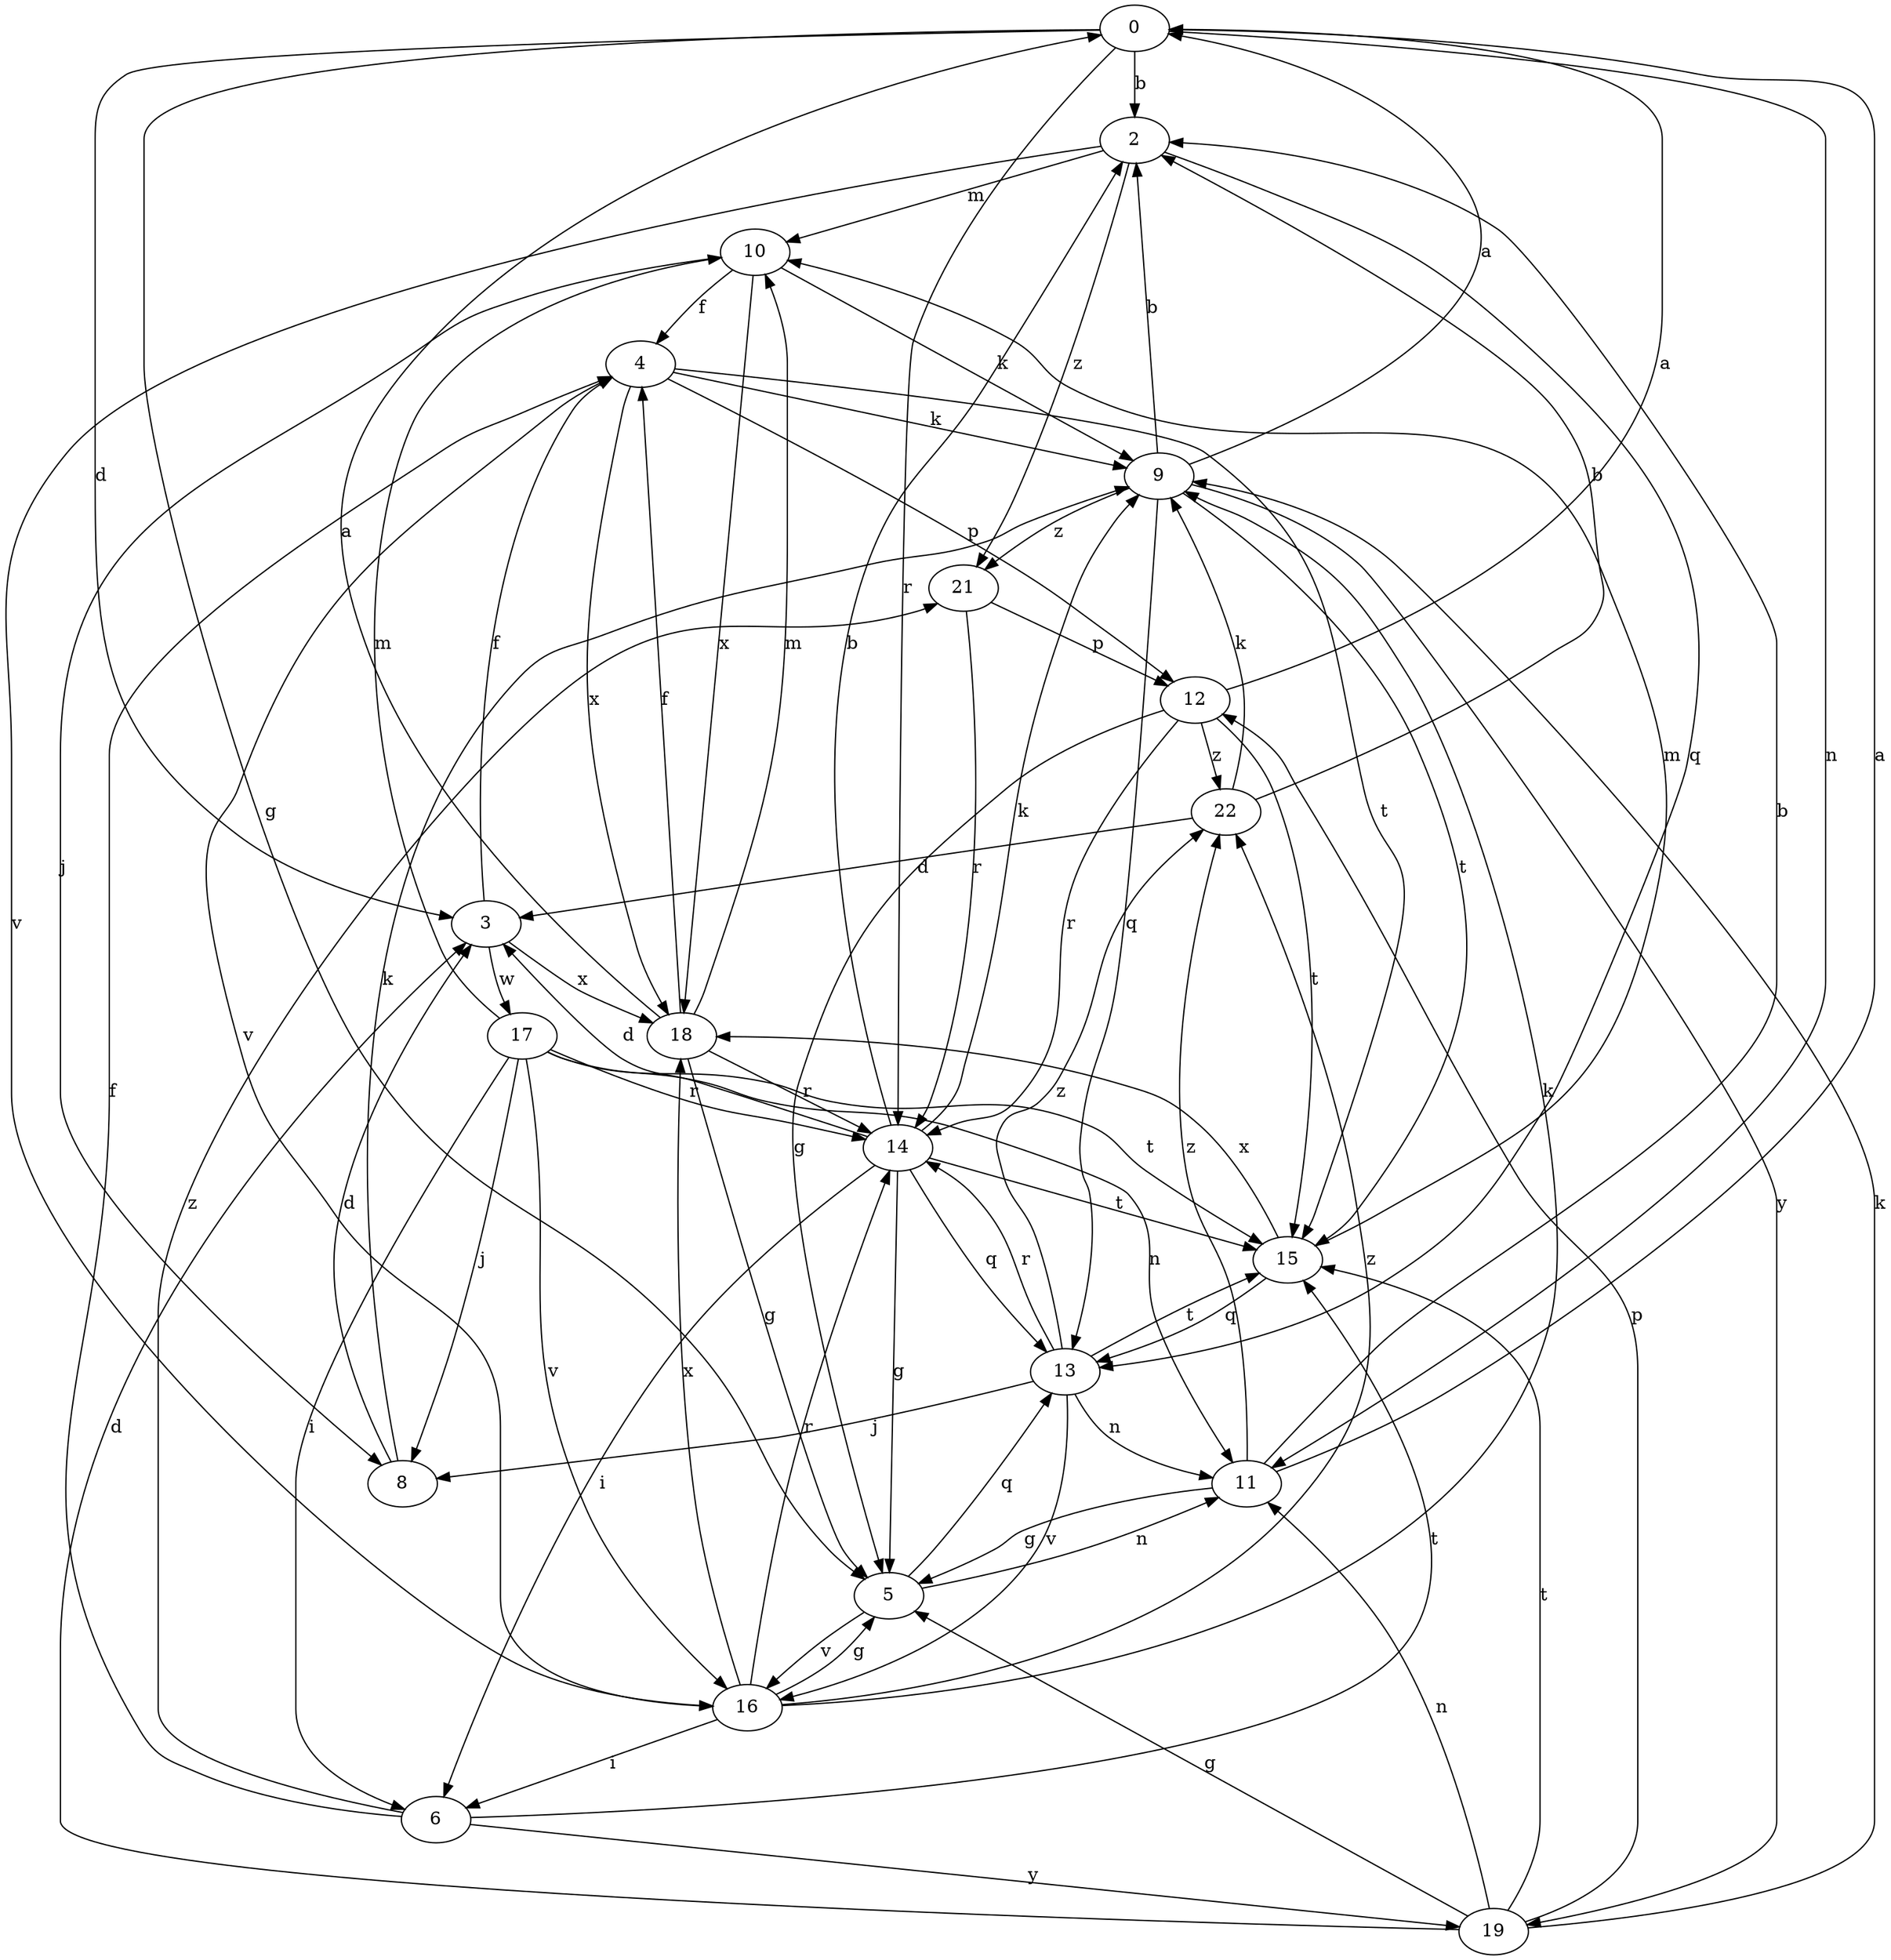 strict digraph  {
0;
2;
3;
4;
5;
6;
8;
9;
10;
11;
12;
13;
14;
15;
16;
17;
18;
19;
21;
22;
0 -> 2  [label=b];
0 -> 3  [label=d];
0 -> 5  [label=g];
0 -> 11  [label=n];
0 -> 14  [label=r];
2 -> 10  [label=m];
2 -> 13  [label=q];
2 -> 16  [label=v];
2 -> 21  [label=z];
3 -> 4  [label=f];
3 -> 17  [label=w];
3 -> 18  [label=x];
4 -> 9  [label=k];
4 -> 12  [label=p];
4 -> 15  [label=t];
4 -> 16  [label=v];
4 -> 18  [label=x];
5 -> 11  [label=n];
5 -> 13  [label=q];
5 -> 16  [label=v];
6 -> 4  [label=f];
6 -> 15  [label=t];
6 -> 19  [label=y];
6 -> 21  [label=z];
8 -> 3  [label=d];
8 -> 9  [label=k];
9 -> 0  [label=a];
9 -> 2  [label=b];
9 -> 13  [label=q];
9 -> 15  [label=t];
9 -> 19  [label=y];
9 -> 21  [label=z];
10 -> 4  [label=f];
10 -> 8  [label=j];
10 -> 9  [label=k];
10 -> 18  [label=x];
11 -> 0  [label=a];
11 -> 2  [label=b];
11 -> 5  [label=g];
11 -> 22  [label=z];
12 -> 0  [label=a];
12 -> 5  [label=g];
12 -> 14  [label=r];
12 -> 15  [label=t];
12 -> 22  [label=z];
13 -> 8  [label=j];
13 -> 11  [label=n];
13 -> 14  [label=r];
13 -> 15  [label=t];
13 -> 16  [label=v];
13 -> 22  [label=z];
14 -> 2  [label=b];
14 -> 3  [label=d];
14 -> 5  [label=g];
14 -> 6  [label=i];
14 -> 9  [label=k];
14 -> 13  [label=q];
14 -> 15  [label=t];
15 -> 10  [label=m];
15 -> 13  [label=q];
15 -> 18  [label=x];
16 -> 5  [label=g];
16 -> 6  [label=i];
16 -> 9  [label=k];
16 -> 14  [label=r];
16 -> 18  [label=x];
16 -> 22  [label=z];
17 -> 6  [label=i];
17 -> 8  [label=j];
17 -> 10  [label=m];
17 -> 11  [label=n];
17 -> 14  [label=r];
17 -> 15  [label=t];
17 -> 16  [label=v];
18 -> 0  [label=a];
18 -> 4  [label=f];
18 -> 5  [label=g];
18 -> 10  [label=m];
18 -> 14  [label=r];
19 -> 3  [label=d];
19 -> 5  [label=g];
19 -> 9  [label=k];
19 -> 11  [label=n];
19 -> 12  [label=p];
19 -> 15  [label=t];
21 -> 12  [label=p];
21 -> 14  [label=r];
22 -> 2  [label=b];
22 -> 3  [label=d];
22 -> 9  [label=k];
}
